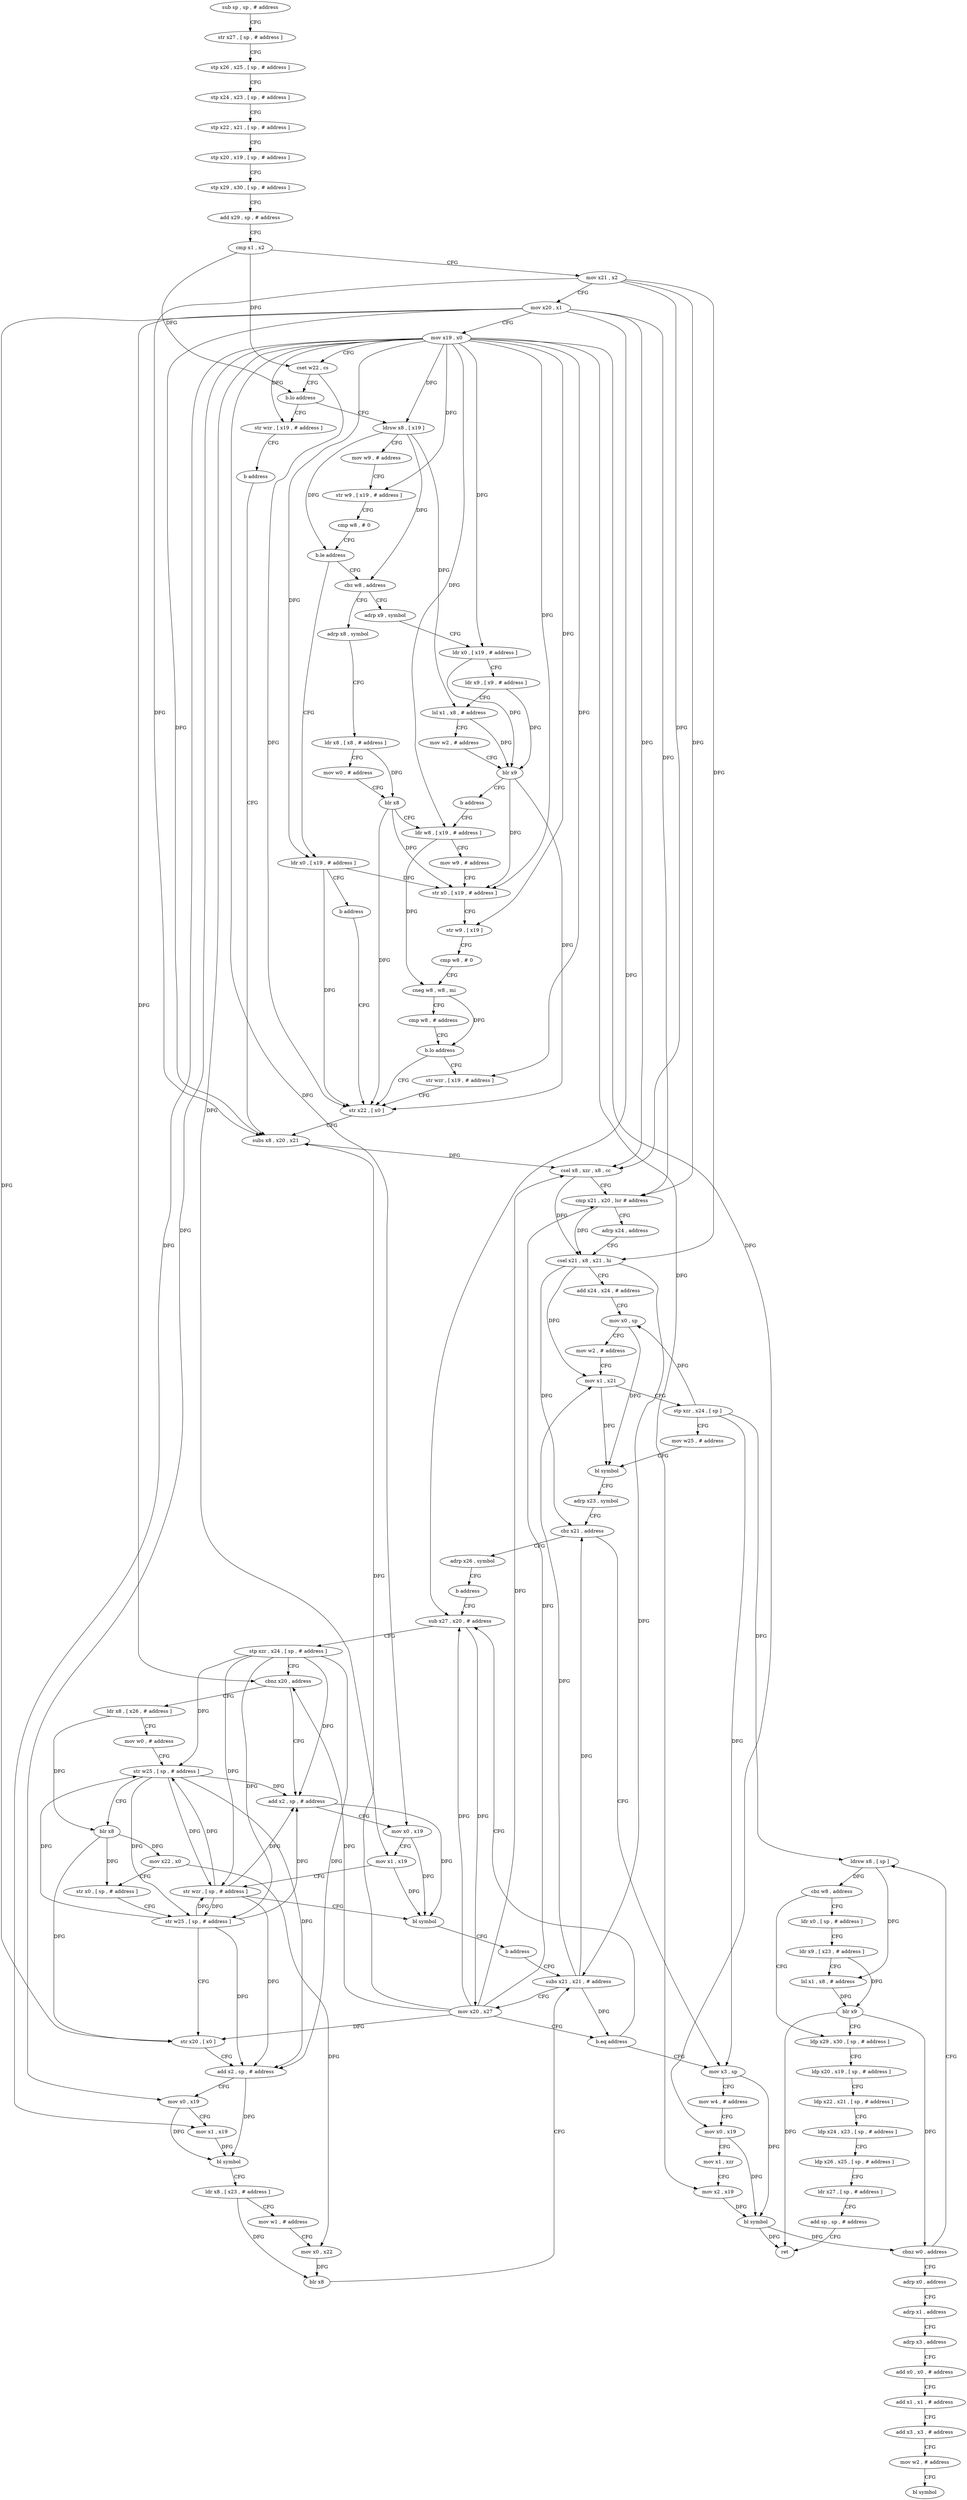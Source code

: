 digraph "func" {
"4255524" [label = "sub sp , sp , # address" ]
"4255528" [label = "str x27 , [ sp , # address ]" ]
"4255532" [label = "stp x26 , x25 , [ sp , # address ]" ]
"4255536" [label = "stp x24 , x23 , [ sp , # address ]" ]
"4255540" [label = "stp x22 , x21 , [ sp , # address ]" ]
"4255544" [label = "stp x20 , x19 , [ sp , # address ]" ]
"4255548" [label = "stp x29 , x30 , [ sp , # address ]" ]
"4255552" [label = "add x29 , sp , # address" ]
"4255556" [label = "cmp x1 , x2" ]
"4255560" [label = "mov x21 , x2" ]
"4255564" [label = "mov x20 , x1" ]
"4255568" [label = "mov x19 , x0" ]
"4255572" [label = "cset w22 , cs" ]
"4255576" [label = "b.lo address" ]
"4255608" [label = "str wzr , [ x19 , # address ]" ]
"4255580" [label = "ldrsw x8 , [ x19 ]" ]
"4255612" [label = "b address" ]
"4255704" [label = "subs x8 , x20 , x21" ]
"4255584" [label = "mov w9 , # address" ]
"4255588" [label = "str w9 , [ x19 , # address ]" ]
"4255592" [label = "cmp w8 , # 0" ]
"4255596" [label = "b.le address" ]
"4255616" [label = "cbz w8 , address" ]
"4255600" [label = "ldr x0 , [ x19 , # address ]" ]
"4255708" [label = "csel x8 , xzr , x8 , cc" ]
"4255712" [label = "cmp x21 , x20 , lsr # address" ]
"4255716" [label = "adrp x24 , address" ]
"4255720" [label = "csel x21 , x8 , x21 , hi" ]
"4255724" [label = "add x24 , x24 , # address" ]
"4255728" [label = "mov x0 , sp" ]
"4255732" [label = "mov w2 , # address" ]
"4255736" [label = "mov x1 , x21" ]
"4255740" [label = "stp xzr , x24 , [ sp ]" ]
"4255744" [label = "mov w25 , # address" ]
"4255748" [label = "bl symbol" ]
"4255752" [label = "adrp x23 , symbol" ]
"4255756" [label = "cbz x21 , address" ]
"4255880" [label = "mov x3 , sp" ]
"4255760" [label = "adrp x26 , symbol" ]
"4255648" [label = "adrp x8 , symbol" ]
"4255620" [label = "adrp x9 , symbol" ]
"4255604" [label = "b address" ]
"4255700" [label = "str x22 , [ x0 ]" ]
"4255884" [label = "mov w4 , # address" ]
"4255888" [label = "mov x0 , x19" ]
"4255892" [label = "mov x1 , xzr" ]
"4255896" [label = "mov x2 , x19" ]
"4255900" [label = "bl symbol" ]
"4255904" [label = "cbnz w0 , address" ]
"4255964" [label = "adrp x0 , address" ]
"4255908" [label = "ldrsw x8 , [ sp ]" ]
"4255764" [label = "b address" ]
"4255844" [label = "sub x27 , x20 , # address" ]
"4255652" [label = "ldr x8 , [ x8 , # address ]" ]
"4255656" [label = "mov w0 , # address" ]
"4255660" [label = "blr x8" ]
"4255664" [label = "ldr w8 , [ x19 , # address ]" ]
"4255624" [label = "ldr x0 , [ x19 , # address ]" ]
"4255628" [label = "ldr x9 , [ x9 , # address ]" ]
"4255632" [label = "lsl x1 , x8 , # address" ]
"4255636" [label = "mov w2 , # address" ]
"4255640" [label = "blr x9" ]
"4255644" [label = "b address" ]
"4255968" [label = "adrp x1 , address" ]
"4255972" [label = "adrp x3 , address" ]
"4255976" [label = "add x0 , x0 , # address" ]
"4255980" [label = "add x1 , x1 , # address" ]
"4255984" [label = "add x3 , x3 , # address" ]
"4255988" [label = "mov w2 , # address" ]
"4255992" [label = "bl symbol" ]
"4255912" [label = "cbz w8 , address" ]
"4255932" [label = "ldp x29 , x30 , [ sp , # address ]" ]
"4255916" [label = "ldr x0 , [ sp , # address ]" ]
"4255848" [label = "stp xzr , x24 , [ sp , # address ]" ]
"4255852" [label = "cbnz x20 , address" ]
"4255768" [label = "ldr x8 , [ x26 , # address ]" ]
"4255856" [label = "add x2 , sp , # address" ]
"4255696" [label = "str wzr , [ x19 , # address ]" ]
"4255668" [label = "mov w9 , # address" ]
"4255672" [label = "str x0 , [ x19 , # address ]" ]
"4255676" [label = "str w9 , [ x19 ]" ]
"4255680" [label = "cmp w8 , # 0" ]
"4255684" [label = "cneg w8 , w8 , mi" ]
"4255688" [label = "cmp w8 , # address" ]
"4255692" [label = "b.lo address" ]
"4255936" [label = "ldp x20 , x19 , [ sp , # address ]" ]
"4255940" [label = "ldp x22 , x21 , [ sp , # address ]" ]
"4255944" [label = "ldp x24 , x23 , [ sp , # address ]" ]
"4255948" [label = "ldp x26 , x25 , [ sp , # address ]" ]
"4255952" [label = "ldr x27 , [ sp , # address ]" ]
"4255956" [label = "add sp , sp , # address" ]
"4255960" [label = "ret" ]
"4255920" [label = "ldr x9 , [ x23 , # address ]" ]
"4255924" [label = "lsl x1 , x8 , # address" ]
"4255928" [label = "blr x9" ]
"4255772" [label = "mov w0 , # address" ]
"4255776" [label = "str w25 , [ sp , # address ]" ]
"4255780" [label = "blr x8" ]
"4255784" [label = "mov x22 , x0" ]
"4255788" [label = "str x0 , [ sp , # address ]" ]
"4255792" [label = "str w25 , [ sp , # address ]" ]
"4255796" [label = "str x20 , [ x0 ]" ]
"4255800" [label = "add x2 , sp , # address" ]
"4255804" [label = "mov x0 , x19" ]
"4255808" [label = "mov x1 , x19" ]
"4255812" [label = "bl symbol" ]
"4255816" [label = "ldr x8 , [ x23 , # address ]" ]
"4255820" [label = "mov w1 , # address" ]
"4255824" [label = "mov x0 , x22" ]
"4255828" [label = "blr x8" ]
"4255832" [label = "subs x21 , x21 , # address" ]
"4255860" [label = "mov x0 , x19" ]
"4255864" [label = "mov x1 , x19" ]
"4255868" [label = "str wzr , [ sp , # address ]" ]
"4255872" [label = "bl symbol" ]
"4255876" [label = "b address" ]
"4255836" [label = "mov x20 , x27" ]
"4255840" [label = "b.eq address" ]
"4255524" -> "4255528" [ label = "CFG" ]
"4255528" -> "4255532" [ label = "CFG" ]
"4255532" -> "4255536" [ label = "CFG" ]
"4255536" -> "4255540" [ label = "CFG" ]
"4255540" -> "4255544" [ label = "CFG" ]
"4255544" -> "4255548" [ label = "CFG" ]
"4255548" -> "4255552" [ label = "CFG" ]
"4255552" -> "4255556" [ label = "CFG" ]
"4255556" -> "4255560" [ label = "CFG" ]
"4255556" -> "4255572" [ label = "DFG" ]
"4255556" -> "4255576" [ label = "DFG" ]
"4255560" -> "4255564" [ label = "CFG" ]
"4255560" -> "4255704" [ label = "DFG" ]
"4255560" -> "4255708" [ label = "DFG" ]
"4255560" -> "4255712" [ label = "DFG" ]
"4255560" -> "4255720" [ label = "DFG" ]
"4255564" -> "4255568" [ label = "CFG" ]
"4255564" -> "4255704" [ label = "DFG" ]
"4255564" -> "4255708" [ label = "DFG" ]
"4255564" -> "4255712" [ label = "DFG" ]
"4255564" -> "4255844" [ label = "DFG" ]
"4255564" -> "4255852" [ label = "DFG" ]
"4255564" -> "4255796" [ label = "DFG" ]
"4255568" -> "4255572" [ label = "CFG" ]
"4255568" -> "4255608" [ label = "DFG" ]
"4255568" -> "4255580" [ label = "DFG" ]
"4255568" -> "4255588" [ label = "DFG" ]
"4255568" -> "4255600" [ label = "DFG" ]
"4255568" -> "4255624" [ label = "DFG" ]
"4255568" -> "4255664" [ label = "DFG" ]
"4255568" -> "4255672" [ label = "DFG" ]
"4255568" -> "4255676" [ label = "DFG" ]
"4255568" -> "4255888" [ label = "DFG" ]
"4255568" -> "4255896" [ label = "DFG" ]
"4255568" -> "4255696" [ label = "DFG" ]
"4255568" -> "4255804" [ label = "DFG" ]
"4255568" -> "4255808" [ label = "DFG" ]
"4255568" -> "4255860" [ label = "DFG" ]
"4255568" -> "4255864" [ label = "DFG" ]
"4255572" -> "4255576" [ label = "CFG" ]
"4255572" -> "4255700" [ label = "DFG" ]
"4255576" -> "4255608" [ label = "CFG" ]
"4255576" -> "4255580" [ label = "CFG" ]
"4255608" -> "4255612" [ label = "CFG" ]
"4255580" -> "4255584" [ label = "CFG" ]
"4255580" -> "4255596" [ label = "DFG" ]
"4255580" -> "4255616" [ label = "DFG" ]
"4255580" -> "4255632" [ label = "DFG" ]
"4255612" -> "4255704" [ label = "CFG" ]
"4255704" -> "4255708" [ label = "DFG" ]
"4255584" -> "4255588" [ label = "CFG" ]
"4255588" -> "4255592" [ label = "CFG" ]
"4255592" -> "4255596" [ label = "CFG" ]
"4255596" -> "4255616" [ label = "CFG" ]
"4255596" -> "4255600" [ label = "CFG" ]
"4255616" -> "4255648" [ label = "CFG" ]
"4255616" -> "4255620" [ label = "CFG" ]
"4255600" -> "4255604" [ label = "CFG" ]
"4255600" -> "4255700" [ label = "DFG" ]
"4255600" -> "4255672" [ label = "DFG" ]
"4255708" -> "4255712" [ label = "CFG" ]
"4255708" -> "4255720" [ label = "DFG" ]
"4255712" -> "4255716" [ label = "CFG" ]
"4255712" -> "4255720" [ label = "DFG" ]
"4255716" -> "4255720" [ label = "CFG" ]
"4255720" -> "4255724" [ label = "CFG" ]
"4255720" -> "4255736" [ label = "DFG" ]
"4255720" -> "4255756" [ label = "DFG" ]
"4255720" -> "4255832" [ label = "DFG" ]
"4255724" -> "4255728" [ label = "CFG" ]
"4255728" -> "4255732" [ label = "CFG" ]
"4255728" -> "4255748" [ label = "DFG" ]
"4255732" -> "4255736" [ label = "CFG" ]
"4255736" -> "4255740" [ label = "CFG" ]
"4255736" -> "4255748" [ label = "DFG" ]
"4255740" -> "4255744" [ label = "CFG" ]
"4255740" -> "4255728" [ label = "DFG" ]
"4255740" -> "4255908" [ label = "DFG" ]
"4255740" -> "4255880" [ label = "DFG" ]
"4255744" -> "4255748" [ label = "CFG" ]
"4255748" -> "4255752" [ label = "CFG" ]
"4255752" -> "4255756" [ label = "CFG" ]
"4255756" -> "4255880" [ label = "CFG" ]
"4255756" -> "4255760" [ label = "CFG" ]
"4255880" -> "4255884" [ label = "CFG" ]
"4255880" -> "4255900" [ label = "DFG" ]
"4255760" -> "4255764" [ label = "CFG" ]
"4255648" -> "4255652" [ label = "CFG" ]
"4255620" -> "4255624" [ label = "CFG" ]
"4255604" -> "4255700" [ label = "CFG" ]
"4255700" -> "4255704" [ label = "CFG" ]
"4255884" -> "4255888" [ label = "CFG" ]
"4255888" -> "4255892" [ label = "CFG" ]
"4255888" -> "4255900" [ label = "DFG" ]
"4255892" -> "4255896" [ label = "CFG" ]
"4255896" -> "4255900" [ label = "DFG" ]
"4255900" -> "4255904" [ label = "DFG" ]
"4255900" -> "4255960" [ label = "DFG" ]
"4255904" -> "4255964" [ label = "CFG" ]
"4255904" -> "4255908" [ label = "CFG" ]
"4255964" -> "4255968" [ label = "CFG" ]
"4255908" -> "4255912" [ label = "DFG" ]
"4255908" -> "4255924" [ label = "DFG" ]
"4255764" -> "4255844" [ label = "CFG" ]
"4255844" -> "4255848" [ label = "CFG" ]
"4255844" -> "4255836" [ label = "DFG" ]
"4255652" -> "4255656" [ label = "CFG" ]
"4255652" -> "4255660" [ label = "DFG" ]
"4255656" -> "4255660" [ label = "CFG" ]
"4255660" -> "4255664" [ label = "CFG" ]
"4255660" -> "4255700" [ label = "DFG" ]
"4255660" -> "4255672" [ label = "DFG" ]
"4255664" -> "4255668" [ label = "CFG" ]
"4255664" -> "4255684" [ label = "DFG" ]
"4255624" -> "4255628" [ label = "CFG" ]
"4255624" -> "4255640" [ label = "DFG" ]
"4255628" -> "4255632" [ label = "CFG" ]
"4255628" -> "4255640" [ label = "DFG" ]
"4255632" -> "4255636" [ label = "CFG" ]
"4255632" -> "4255640" [ label = "DFG" ]
"4255636" -> "4255640" [ label = "CFG" ]
"4255640" -> "4255644" [ label = "CFG" ]
"4255640" -> "4255700" [ label = "DFG" ]
"4255640" -> "4255672" [ label = "DFG" ]
"4255644" -> "4255664" [ label = "CFG" ]
"4255968" -> "4255972" [ label = "CFG" ]
"4255972" -> "4255976" [ label = "CFG" ]
"4255976" -> "4255980" [ label = "CFG" ]
"4255980" -> "4255984" [ label = "CFG" ]
"4255984" -> "4255988" [ label = "CFG" ]
"4255988" -> "4255992" [ label = "CFG" ]
"4255912" -> "4255932" [ label = "CFG" ]
"4255912" -> "4255916" [ label = "CFG" ]
"4255932" -> "4255936" [ label = "CFG" ]
"4255916" -> "4255920" [ label = "CFG" ]
"4255848" -> "4255852" [ label = "CFG" ]
"4255848" -> "4255776" [ label = "DFG" ]
"4255848" -> "4255792" [ label = "DFG" ]
"4255848" -> "4255800" [ label = "DFG" ]
"4255848" -> "4255856" [ label = "DFG" ]
"4255848" -> "4255868" [ label = "DFG" ]
"4255852" -> "4255768" [ label = "CFG" ]
"4255852" -> "4255856" [ label = "CFG" ]
"4255768" -> "4255772" [ label = "CFG" ]
"4255768" -> "4255780" [ label = "DFG" ]
"4255856" -> "4255860" [ label = "CFG" ]
"4255856" -> "4255872" [ label = "DFG" ]
"4255696" -> "4255700" [ label = "CFG" ]
"4255668" -> "4255672" [ label = "CFG" ]
"4255672" -> "4255676" [ label = "CFG" ]
"4255676" -> "4255680" [ label = "CFG" ]
"4255680" -> "4255684" [ label = "CFG" ]
"4255684" -> "4255688" [ label = "CFG" ]
"4255684" -> "4255692" [ label = "DFG" ]
"4255688" -> "4255692" [ label = "CFG" ]
"4255692" -> "4255700" [ label = "CFG" ]
"4255692" -> "4255696" [ label = "CFG" ]
"4255936" -> "4255940" [ label = "CFG" ]
"4255940" -> "4255944" [ label = "CFG" ]
"4255944" -> "4255948" [ label = "CFG" ]
"4255948" -> "4255952" [ label = "CFG" ]
"4255952" -> "4255956" [ label = "CFG" ]
"4255956" -> "4255960" [ label = "CFG" ]
"4255920" -> "4255924" [ label = "CFG" ]
"4255920" -> "4255928" [ label = "DFG" ]
"4255924" -> "4255928" [ label = "DFG" ]
"4255928" -> "4255932" [ label = "CFG" ]
"4255928" -> "4255904" [ label = "DFG" ]
"4255928" -> "4255960" [ label = "DFG" ]
"4255772" -> "4255776" [ label = "CFG" ]
"4255776" -> "4255780" [ label = "CFG" ]
"4255776" -> "4255792" [ label = "DFG" ]
"4255776" -> "4255800" [ label = "DFG" ]
"4255776" -> "4255856" [ label = "DFG" ]
"4255776" -> "4255868" [ label = "DFG" ]
"4255780" -> "4255784" [ label = "DFG" ]
"4255780" -> "4255788" [ label = "DFG" ]
"4255780" -> "4255796" [ label = "DFG" ]
"4255784" -> "4255788" [ label = "CFG" ]
"4255784" -> "4255824" [ label = "DFG" ]
"4255788" -> "4255792" [ label = "CFG" ]
"4255792" -> "4255796" [ label = "CFG" ]
"4255792" -> "4255776" [ label = "DFG" ]
"4255792" -> "4255800" [ label = "DFG" ]
"4255792" -> "4255856" [ label = "DFG" ]
"4255792" -> "4255868" [ label = "DFG" ]
"4255796" -> "4255800" [ label = "CFG" ]
"4255800" -> "4255804" [ label = "CFG" ]
"4255800" -> "4255812" [ label = "DFG" ]
"4255804" -> "4255808" [ label = "CFG" ]
"4255804" -> "4255812" [ label = "DFG" ]
"4255808" -> "4255812" [ label = "DFG" ]
"4255812" -> "4255816" [ label = "CFG" ]
"4255816" -> "4255820" [ label = "CFG" ]
"4255816" -> "4255828" [ label = "DFG" ]
"4255820" -> "4255824" [ label = "CFG" ]
"4255824" -> "4255828" [ label = "DFG" ]
"4255828" -> "4255832" [ label = "CFG" ]
"4255832" -> "4255836" [ label = "CFG" ]
"4255832" -> "4255736" [ label = "DFG" ]
"4255832" -> "4255756" [ label = "DFG" ]
"4255832" -> "4255840" [ label = "DFG" ]
"4255860" -> "4255864" [ label = "CFG" ]
"4255860" -> "4255872" [ label = "DFG" ]
"4255864" -> "4255868" [ label = "CFG" ]
"4255864" -> "4255872" [ label = "DFG" ]
"4255868" -> "4255872" [ label = "CFG" ]
"4255868" -> "4255776" [ label = "DFG" ]
"4255868" -> "4255792" [ label = "DFG" ]
"4255868" -> "4255800" [ label = "DFG" ]
"4255868" -> "4255856" [ label = "DFG" ]
"4255872" -> "4255876" [ label = "CFG" ]
"4255876" -> "4255832" [ label = "CFG" ]
"4255836" -> "4255840" [ label = "CFG" ]
"4255836" -> "4255712" [ label = "DFG" ]
"4255836" -> "4255844" [ label = "DFG" ]
"4255836" -> "4255852" [ label = "DFG" ]
"4255836" -> "4255796" [ label = "DFG" ]
"4255836" -> "4255704" [ label = "DFG" ]
"4255836" -> "4255708" [ label = "DFG" ]
"4255840" -> "4255880" [ label = "CFG" ]
"4255840" -> "4255844" [ label = "CFG" ]
}

